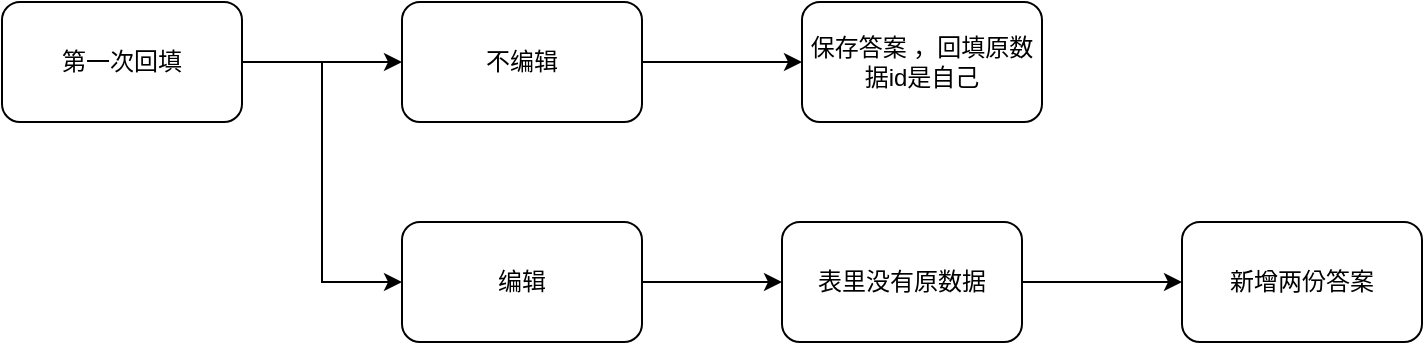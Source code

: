 <mxfile version="26.1.1">
  <diagram name="第 1 页" id="fy0pCHuaPRtrpl2Gr3BS">
    <mxGraphModel dx="1212" dy="724" grid="1" gridSize="10" guides="1" tooltips="1" connect="1" arrows="1" fold="1" page="1" pageScale="1" pageWidth="827" pageHeight="1169" math="0" shadow="0">
      <root>
        <mxCell id="0" />
        <mxCell id="1" parent="0" />
        <mxCell id="H7Hj94CXA3mKFmwpcMTP-3" value="" style="edgeStyle=orthogonalEdgeStyle;rounded=0;orthogonalLoop=1;jettySize=auto;html=1;" edge="1" parent="1" source="H7Hj94CXA3mKFmwpcMTP-1" target="H7Hj94CXA3mKFmwpcMTP-2">
          <mxGeometry relative="1" as="geometry" />
        </mxCell>
        <mxCell id="H7Hj94CXA3mKFmwpcMTP-7" value="" style="edgeStyle=orthogonalEdgeStyle;rounded=0;orthogonalLoop=1;jettySize=auto;html=1;" edge="1" parent="1" source="H7Hj94CXA3mKFmwpcMTP-1" target="H7Hj94CXA3mKFmwpcMTP-6">
          <mxGeometry relative="1" as="geometry">
            <Array as="points">
              <mxPoint x="260" y="170" />
              <mxPoint x="260" y="280" />
            </Array>
          </mxGeometry>
        </mxCell>
        <mxCell id="H7Hj94CXA3mKFmwpcMTP-1" value="第一次回填" style="rounded=1;whiteSpace=wrap;html=1;" vertex="1" parent="1">
          <mxGeometry x="100" y="140" width="120" height="60" as="geometry" />
        </mxCell>
        <mxCell id="H7Hj94CXA3mKFmwpcMTP-5" value="" style="edgeStyle=orthogonalEdgeStyle;rounded=0;orthogonalLoop=1;jettySize=auto;html=1;" edge="1" parent="1" source="H7Hj94CXA3mKFmwpcMTP-2" target="H7Hj94CXA3mKFmwpcMTP-4">
          <mxGeometry relative="1" as="geometry" />
        </mxCell>
        <mxCell id="H7Hj94CXA3mKFmwpcMTP-2" value="不编辑" style="whiteSpace=wrap;html=1;rounded=1;" vertex="1" parent="1">
          <mxGeometry x="300" y="140" width="120" height="60" as="geometry" />
        </mxCell>
        <mxCell id="H7Hj94CXA3mKFmwpcMTP-4" value="保存答案 ，回填原数据id是自己" style="whiteSpace=wrap;html=1;rounded=1;" vertex="1" parent="1">
          <mxGeometry x="500" y="140" width="120" height="60" as="geometry" />
        </mxCell>
        <mxCell id="H7Hj94CXA3mKFmwpcMTP-9" value="" style="edgeStyle=orthogonalEdgeStyle;rounded=0;orthogonalLoop=1;jettySize=auto;html=1;" edge="1" parent="1" source="H7Hj94CXA3mKFmwpcMTP-6" target="H7Hj94CXA3mKFmwpcMTP-8">
          <mxGeometry relative="1" as="geometry" />
        </mxCell>
        <mxCell id="H7Hj94CXA3mKFmwpcMTP-6" value="编辑" style="rounded=1;whiteSpace=wrap;html=1;" vertex="1" parent="1">
          <mxGeometry x="300" y="250" width="120" height="60" as="geometry" />
        </mxCell>
        <mxCell id="H7Hj94CXA3mKFmwpcMTP-11" value="" style="edgeStyle=orthogonalEdgeStyle;rounded=0;orthogonalLoop=1;jettySize=auto;html=1;" edge="1" parent="1" source="H7Hj94CXA3mKFmwpcMTP-8" target="H7Hj94CXA3mKFmwpcMTP-10">
          <mxGeometry relative="1" as="geometry" />
        </mxCell>
        <mxCell id="H7Hj94CXA3mKFmwpcMTP-8" value="表里没有原数据" style="rounded=1;whiteSpace=wrap;html=1;" vertex="1" parent="1">
          <mxGeometry x="490" y="250" width="120" height="60" as="geometry" />
        </mxCell>
        <mxCell id="H7Hj94CXA3mKFmwpcMTP-10" value="新增两份答案" style="whiteSpace=wrap;html=1;rounded=1;" vertex="1" parent="1">
          <mxGeometry x="690" y="250" width="120" height="60" as="geometry" />
        </mxCell>
      </root>
    </mxGraphModel>
  </diagram>
</mxfile>
